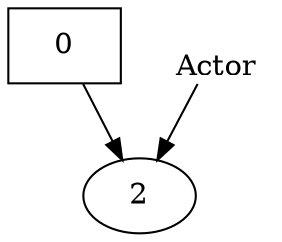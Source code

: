 digraph {
    0 [shape=rectangle];
    1 [shape=none image="man.png" label="Actor" labelloc=b];
    2 [shape=ellipse];
    1->2;
 
   0 ->2;
}
